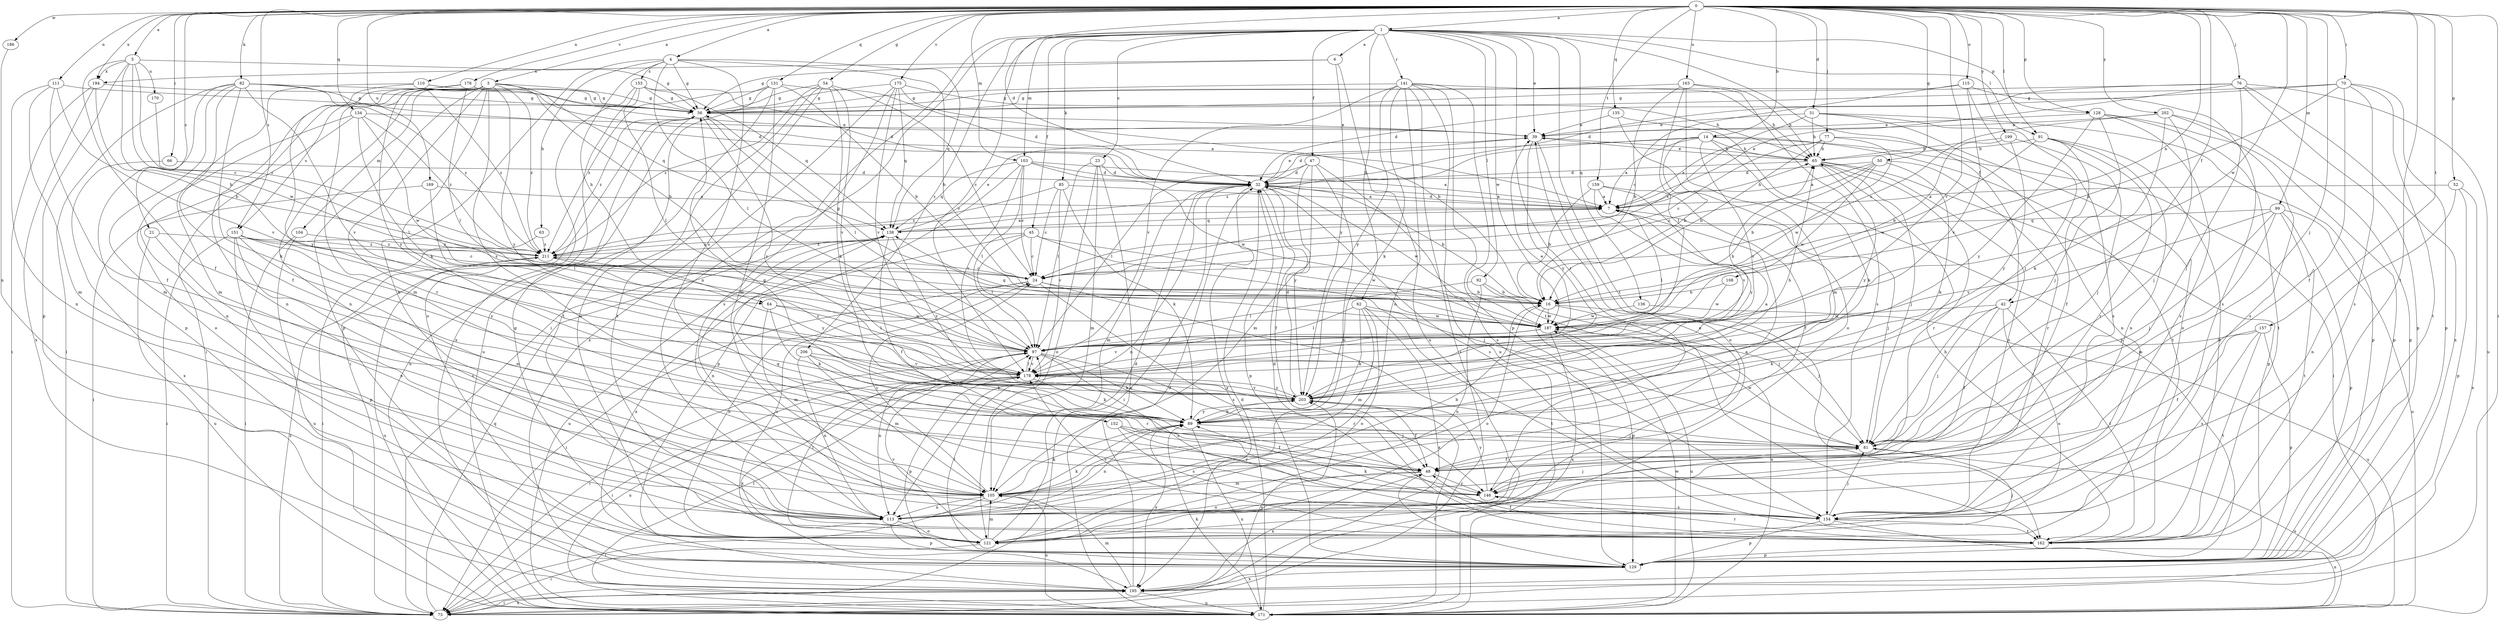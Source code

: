 strict digraph  {
0;
1;
3;
4;
5;
6;
7;
14;
16;
21;
23;
24;
31;
32;
39;
42;
45;
47;
48;
50;
52;
54;
56;
62;
63;
64;
65;
66;
70;
73;
76;
77;
81;
82;
85;
89;
91;
92;
97;
99;
103;
104;
105;
108;
110;
111;
113;
115;
121;
128;
129;
131;
134;
135;
136;
138;
141;
146;
151;
152;
153;
154;
157;
159;
162;
163;
169;
170;
171;
175;
176;
178;
186;
187;
194;
195;
199;
202;
203;
206;
211;
0 -> 1  [label=a];
0 -> 3  [label=a];
0 -> 4  [label=a];
0 -> 5  [label=a];
0 -> 14  [label=b];
0 -> 21  [label=c];
0 -> 31  [label=d];
0 -> 32  [label=d];
0 -> 42  [label=f];
0 -> 50  [label=g];
0 -> 52  [label=g];
0 -> 54  [label=g];
0 -> 66  [label=i];
0 -> 70  [label=i];
0 -> 73  [label=i];
0 -> 76  [label=j];
0 -> 77  [label=j];
0 -> 81  [label=j];
0 -> 82  [label=k];
0 -> 91  [label=l];
0 -> 99  [label=m];
0 -> 103  [label=m];
0 -> 108  [label=n];
0 -> 110  [label=n];
0 -> 111  [label=n];
0 -> 115  [label=o];
0 -> 128  [label=p];
0 -> 131  [label=q];
0 -> 134  [label=q];
0 -> 135  [label=q];
0 -> 151  [label=s];
0 -> 157  [label=t];
0 -> 159  [label=t];
0 -> 162  [label=t];
0 -> 163  [label=u];
0 -> 169  [label=u];
0 -> 175  [label=v];
0 -> 176  [label=v];
0 -> 178  [label=v];
0 -> 186  [label=w];
0 -> 187  [label=w];
0 -> 194  [label=x];
0 -> 199  [label=y];
0 -> 202  [label=y];
1 -> 6  [label=a];
1 -> 23  [label=c];
1 -> 39  [label=e];
1 -> 42  [label=f];
1 -> 45  [label=f];
1 -> 47  [label=f];
1 -> 62  [label=h];
1 -> 73  [label=i];
1 -> 85  [label=k];
1 -> 91  [label=l];
1 -> 92  [label=l];
1 -> 103  [label=m];
1 -> 113  [label=n];
1 -> 128  [label=p];
1 -> 136  [label=q];
1 -> 141  [label=r];
1 -> 146  [label=r];
1 -> 162  [label=t];
1 -> 178  [label=v];
1 -> 187  [label=w];
1 -> 206  [label=z];
3 -> 16  [label=b];
3 -> 56  [label=g];
3 -> 73  [label=i];
3 -> 89  [label=k];
3 -> 104  [label=m];
3 -> 105  [label=m];
3 -> 113  [label=n];
3 -> 129  [label=p];
3 -> 138  [label=q];
3 -> 146  [label=r];
3 -> 151  [label=s];
3 -> 152  [label=s];
3 -> 203  [label=y];
3 -> 211  [label=z];
4 -> 16  [label=b];
4 -> 56  [label=g];
4 -> 63  [label=h];
4 -> 64  [label=h];
4 -> 97  [label=l];
4 -> 113  [label=n];
4 -> 138  [label=q];
4 -> 152  [label=s];
4 -> 153  [label=s];
5 -> 24  [label=c];
5 -> 48  [label=f];
5 -> 56  [label=g];
5 -> 64  [label=h];
5 -> 129  [label=p];
5 -> 170  [label=u];
5 -> 187  [label=w];
5 -> 194  [label=x];
6 -> 56  [label=g];
6 -> 171  [label=u];
6 -> 194  [label=x];
6 -> 203  [label=y];
7 -> 32  [label=d];
7 -> 65  [label=h];
7 -> 81  [label=j];
7 -> 97  [label=l];
7 -> 138  [label=q];
14 -> 7  [label=a];
14 -> 16  [label=b];
14 -> 32  [label=d];
14 -> 65  [label=h];
14 -> 73  [label=i];
14 -> 89  [label=k];
14 -> 162  [label=t];
14 -> 178  [label=v];
14 -> 211  [label=z];
16 -> 56  [label=g];
16 -> 81  [label=j];
16 -> 121  [label=o];
16 -> 129  [label=p];
16 -> 171  [label=u];
16 -> 187  [label=w];
21 -> 113  [label=n];
21 -> 171  [label=u];
21 -> 211  [label=z];
23 -> 32  [label=d];
23 -> 97  [label=l];
23 -> 105  [label=m];
23 -> 121  [label=o];
23 -> 171  [label=u];
24 -> 16  [label=b];
24 -> 73  [label=i];
24 -> 81  [label=j];
24 -> 121  [label=o];
24 -> 154  [label=s];
31 -> 24  [label=c];
31 -> 39  [label=e];
31 -> 65  [label=h];
31 -> 121  [label=o];
31 -> 129  [label=p];
31 -> 154  [label=s];
32 -> 7  [label=a];
32 -> 16  [label=b];
32 -> 39  [label=e];
32 -> 48  [label=f];
32 -> 73  [label=i];
32 -> 105  [label=m];
32 -> 113  [label=n];
32 -> 129  [label=p];
32 -> 154  [label=s];
32 -> 187  [label=w];
32 -> 195  [label=x];
39 -> 65  [label=h];
39 -> 121  [label=o];
39 -> 203  [label=y];
42 -> 48  [label=f];
42 -> 81  [label=j];
42 -> 89  [label=k];
42 -> 121  [label=o];
42 -> 162  [label=t];
42 -> 187  [label=w];
45 -> 24  [label=c];
45 -> 81  [label=j];
45 -> 97  [label=l];
45 -> 187  [label=w];
45 -> 195  [label=x];
45 -> 211  [label=z];
47 -> 32  [label=d];
47 -> 97  [label=l];
47 -> 105  [label=m];
47 -> 113  [label=n];
47 -> 154  [label=s];
47 -> 203  [label=y];
48 -> 105  [label=m];
48 -> 121  [label=o];
48 -> 146  [label=r];
48 -> 195  [label=x];
50 -> 7  [label=a];
50 -> 16  [label=b];
50 -> 24  [label=c];
50 -> 32  [label=d];
50 -> 89  [label=k];
50 -> 146  [label=r];
50 -> 187  [label=w];
52 -> 7  [label=a];
52 -> 113  [label=n];
52 -> 129  [label=p];
52 -> 195  [label=x];
54 -> 24  [label=c];
54 -> 56  [label=g];
54 -> 89  [label=k];
54 -> 121  [label=o];
54 -> 162  [label=t];
54 -> 178  [label=v];
54 -> 211  [label=z];
56 -> 39  [label=e];
56 -> 73  [label=i];
56 -> 97  [label=l];
56 -> 171  [label=u];
56 -> 203  [label=y];
56 -> 211  [label=z];
62 -> 89  [label=k];
62 -> 97  [label=l];
62 -> 105  [label=m];
62 -> 121  [label=o];
62 -> 162  [label=t];
62 -> 187  [label=w];
62 -> 195  [label=x];
63 -> 73  [label=i];
63 -> 211  [label=z];
64 -> 89  [label=k];
64 -> 97  [label=l];
64 -> 105  [label=m];
64 -> 187  [label=w];
65 -> 32  [label=d];
65 -> 39  [label=e];
65 -> 81  [label=j];
65 -> 129  [label=p];
65 -> 146  [label=r];
65 -> 154  [label=s];
65 -> 203  [label=y];
66 -> 32  [label=d];
66 -> 195  [label=x];
70 -> 16  [label=b];
70 -> 32  [label=d];
70 -> 48  [label=f];
70 -> 56  [label=g];
70 -> 129  [label=p];
70 -> 154  [label=s];
70 -> 162  [label=t];
73 -> 138  [label=q];
73 -> 195  [label=x];
73 -> 203  [label=y];
73 -> 211  [label=z];
76 -> 7  [label=a];
76 -> 32  [label=d];
76 -> 56  [label=g];
76 -> 81  [label=j];
76 -> 129  [label=p];
76 -> 171  [label=u];
76 -> 195  [label=x];
77 -> 7  [label=a];
77 -> 16  [label=b];
77 -> 24  [label=c];
77 -> 65  [label=h];
77 -> 113  [label=n];
77 -> 187  [label=w];
81 -> 48  [label=f];
81 -> 56  [label=g];
81 -> 171  [label=u];
81 -> 187  [label=w];
82 -> 32  [label=d];
82 -> 48  [label=f];
82 -> 56  [label=g];
82 -> 73  [label=i];
82 -> 89  [label=k];
82 -> 105  [label=m];
82 -> 129  [label=p];
82 -> 178  [label=v];
82 -> 211  [label=z];
85 -> 7  [label=a];
85 -> 24  [label=c];
85 -> 89  [label=k];
85 -> 178  [label=v];
85 -> 211  [label=z];
89 -> 81  [label=j];
89 -> 113  [label=n];
89 -> 171  [label=u];
89 -> 195  [label=x];
89 -> 203  [label=y];
91 -> 48  [label=f];
91 -> 65  [label=h];
91 -> 113  [label=n];
91 -> 146  [label=r];
91 -> 162  [label=t];
91 -> 187  [label=w];
92 -> 16  [label=b];
92 -> 81  [label=j];
92 -> 97  [label=l];
92 -> 121  [label=o];
97 -> 65  [label=h];
97 -> 73  [label=i];
97 -> 89  [label=k];
97 -> 113  [label=n];
97 -> 146  [label=r];
97 -> 154  [label=s];
97 -> 178  [label=v];
99 -> 81  [label=j];
99 -> 105  [label=m];
99 -> 129  [label=p];
99 -> 138  [label=q];
99 -> 162  [label=t];
99 -> 171  [label=u];
99 -> 178  [label=v];
103 -> 7  [label=a];
103 -> 24  [label=c];
103 -> 32  [label=d];
103 -> 97  [label=l];
103 -> 129  [label=p];
103 -> 138  [label=q];
103 -> 178  [label=v];
103 -> 187  [label=w];
104 -> 73  [label=i];
104 -> 171  [label=u];
104 -> 211  [label=z];
105 -> 7  [label=a];
105 -> 16  [label=b];
105 -> 24  [label=c];
105 -> 73  [label=i];
105 -> 89  [label=k];
105 -> 113  [label=n];
105 -> 171  [label=u];
108 -> 16  [label=b];
108 -> 187  [label=w];
110 -> 39  [label=e];
110 -> 56  [label=g];
110 -> 105  [label=m];
110 -> 203  [label=y];
110 -> 211  [label=z];
111 -> 48  [label=f];
111 -> 56  [label=g];
111 -> 105  [label=m];
111 -> 113  [label=n];
111 -> 178  [label=v];
113 -> 39  [label=e];
113 -> 89  [label=k];
113 -> 121  [label=o];
113 -> 129  [label=p];
115 -> 24  [label=c];
115 -> 56  [label=g];
115 -> 81  [label=j];
115 -> 154  [label=s];
115 -> 178  [label=v];
121 -> 24  [label=c];
121 -> 32  [label=d];
121 -> 56  [label=g];
121 -> 73  [label=i];
121 -> 81  [label=j];
121 -> 97  [label=l];
121 -> 105  [label=m];
121 -> 178  [label=v];
128 -> 39  [label=e];
128 -> 81  [label=j];
128 -> 129  [label=p];
128 -> 154  [label=s];
128 -> 162  [label=t];
128 -> 203  [label=y];
129 -> 48  [label=f];
129 -> 97  [label=l];
129 -> 195  [label=x];
131 -> 16  [label=b];
131 -> 32  [label=d];
131 -> 56  [label=g];
131 -> 105  [label=m];
131 -> 162  [label=t];
131 -> 171  [label=u];
131 -> 211  [label=z];
134 -> 39  [label=e];
134 -> 97  [label=l];
134 -> 113  [label=n];
134 -> 121  [label=o];
134 -> 187  [label=w];
134 -> 211  [label=z];
135 -> 39  [label=e];
135 -> 121  [label=o];
135 -> 129  [label=p];
136 -> 171  [label=u];
136 -> 187  [label=w];
138 -> 7  [label=a];
138 -> 39  [label=e];
138 -> 48  [label=f];
138 -> 113  [label=n];
138 -> 171  [label=u];
138 -> 203  [label=y];
138 -> 211  [label=z];
141 -> 56  [label=g];
141 -> 65  [label=h];
141 -> 73  [label=i];
141 -> 89  [label=k];
141 -> 113  [label=n];
141 -> 129  [label=p];
141 -> 162  [label=t];
141 -> 171  [label=u];
141 -> 178  [label=v];
141 -> 203  [label=y];
146 -> 81  [label=j];
146 -> 138  [label=q];
146 -> 154  [label=s];
146 -> 203  [label=y];
151 -> 24  [label=c];
151 -> 73  [label=i];
151 -> 105  [label=m];
151 -> 129  [label=p];
151 -> 154  [label=s];
151 -> 203  [label=y];
151 -> 211  [label=z];
152 -> 48  [label=f];
152 -> 81  [label=j];
152 -> 146  [label=r];
152 -> 154  [label=s];
153 -> 32  [label=d];
153 -> 56  [label=g];
153 -> 97  [label=l];
153 -> 121  [label=o];
153 -> 138  [label=q];
153 -> 195  [label=x];
154 -> 81  [label=j];
154 -> 89  [label=k];
154 -> 129  [label=p];
154 -> 162  [label=t];
154 -> 171  [label=u];
157 -> 48  [label=f];
157 -> 97  [label=l];
157 -> 129  [label=p];
157 -> 154  [label=s];
157 -> 162  [label=t];
159 -> 7  [label=a];
159 -> 16  [label=b];
159 -> 48  [label=f];
159 -> 178  [label=v];
159 -> 203  [label=y];
162 -> 32  [label=d];
162 -> 48  [label=f];
162 -> 65  [label=h];
162 -> 129  [label=p];
162 -> 146  [label=r];
162 -> 178  [label=v];
163 -> 16  [label=b];
163 -> 56  [label=g];
163 -> 65  [label=h];
163 -> 97  [label=l];
163 -> 105  [label=m];
163 -> 154  [label=s];
169 -> 7  [label=a];
169 -> 73  [label=i];
169 -> 97  [label=l];
170 -> 211  [label=z];
171 -> 32  [label=d];
171 -> 89  [label=k];
171 -> 97  [label=l];
171 -> 187  [label=w];
171 -> 203  [label=y];
175 -> 16  [label=b];
175 -> 56  [label=g];
175 -> 65  [label=h];
175 -> 138  [label=q];
175 -> 154  [label=s];
175 -> 178  [label=v];
175 -> 195  [label=x];
176 -> 7  [label=a];
176 -> 56  [label=g];
176 -> 97  [label=l];
176 -> 113  [label=n];
176 -> 203  [label=y];
178 -> 39  [label=e];
178 -> 73  [label=i];
178 -> 89  [label=k];
178 -> 97  [label=l];
178 -> 129  [label=p];
178 -> 171  [label=u];
178 -> 195  [label=x];
178 -> 203  [label=y];
178 -> 211  [label=z];
186 -> 113  [label=n];
187 -> 97  [label=l];
187 -> 138  [label=q];
187 -> 171  [label=u];
187 -> 178  [label=v];
187 -> 195  [label=x];
194 -> 16  [label=b];
194 -> 56  [label=g];
194 -> 73  [label=i];
194 -> 195  [label=x];
195 -> 32  [label=d];
195 -> 73  [label=i];
195 -> 105  [label=m];
195 -> 171  [label=u];
199 -> 16  [label=b];
199 -> 65  [label=h];
199 -> 81  [label=j];
199 -> 203  [label=y];
202 -> 24  [label=c];
202 -> 39  [label=e];
202 -> 81  [label=j];
202 -> 89  [label=k];
202 -> 129  [label=p];
202 -> 154  [label=s];
203 -> 7  [label=a];
203 -> 32  [label=d];
203 -> 48  [label=f];
203 -> 65  [label=h];
203 -> 89  [label=k];
203 -> 178  [label=v];
206 -> 89  [label=k];
206 -> 105  [label=m];
206 -> 113  [label=n];
206 -> 146  [label=r];
206 -> 178  [label=v];
211 -> 24  [label=c];
211 -> 171  [label=u];
211 -> 203  [label=y];
}

